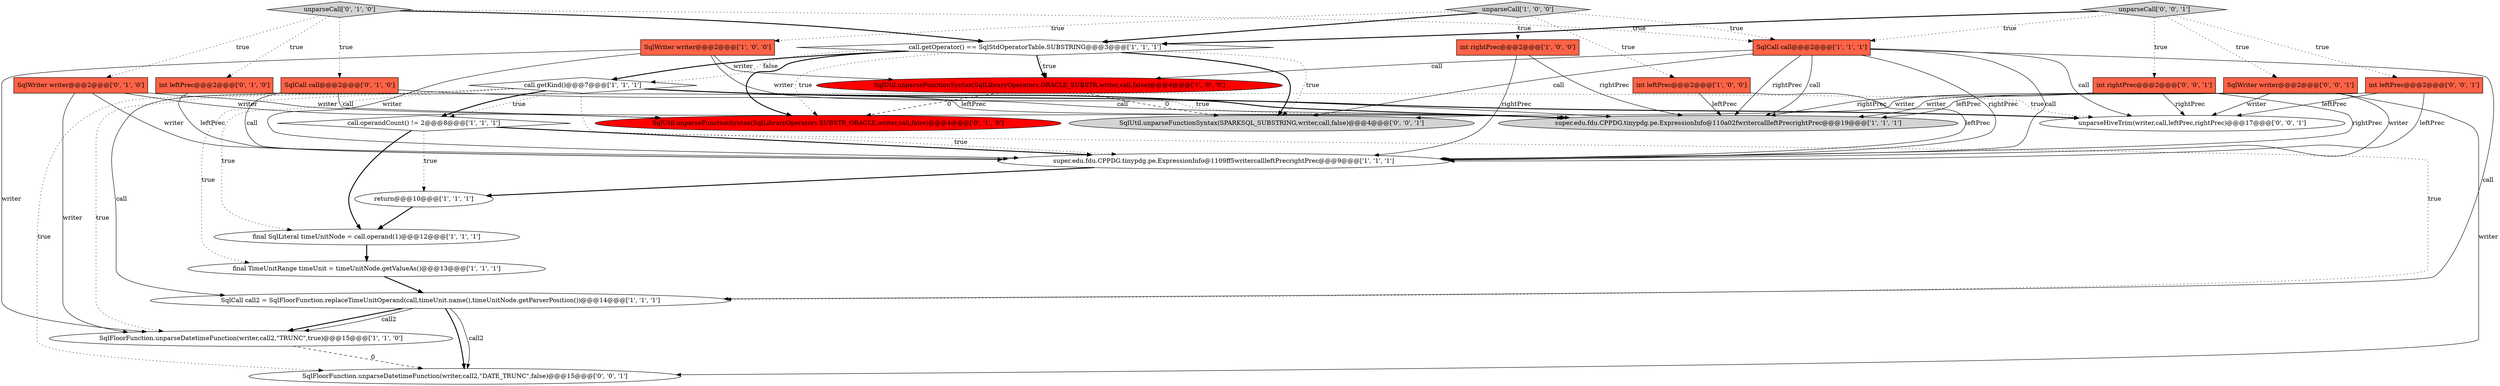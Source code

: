 digraph {
6 [style = filled, label = "int rightPrec@@@2@@@['1', '0', '0']", fillcolor = tomato, shape = box image = "AAA0AAABBB1BBB"];
26 [style = filled, label = "SqlUtil.unparseFunctionSyntax(SPARKSQL_SUBSTRING,writer,call,false)@@@4@@@['0', '0', '1']", fillcolor = lightgray, shape = ellipse image = "AAA0AAABBB3BBB"];
4 [style = filled, label = "call.getOperator() == SqlStdOperatorTable.SUBSTRING@@@3@@@['1', '1', '1']", fillcolor = white, shape = diamond image = "AAA0AAABBB1BBB"];
9 [style = filled, label = "super.edu.fdu.CPPDG.tinypdg.pe.ExpressionInfo@1109ff5writercallleftPrecrightPrec@@@9@@@['1', '1', '1']", fillcolor = white, shape = ellipse image = "AAA0AAABBB1BBB"];
8 [style = filled, label = "SqlWriter writer@@@2@@@['1', '0', '0']", fillcolor = tomato, shape = box image = "AAA0AAABBB1BBB"];
24 [style = filled, label = "SqlFloorFunction.unparseDatetimeFunction(writer,call2,\"DATE_TRUNC\",false)@@@15@@@['0', '0', '1']", fillcolor = white, shape = ellipse image = "AAA0AAABBB3BBB"];
27 [style = filled, label = "int leftPrec@@@2@@@['0', '0', '1']", fillcolor = tomato, shape = box image = "AAA0AAABBB3BBB"];
19 [style = filled, label = "SqlUtil.unparseFunctionSyntax(SqlLibraryOperators.SUBSTR_ORACLE,writer,call,false)@@@4@@@['0', '1', '0']", fillcolor = red, shape = ellipse image = "AAA1AAABBB2BBB"];
25 [style = filled, label = "SqlWriter writer@@@2@@@['0', '0', '1']", fillcolor = tomato, shape = box image = "AAA0AAABBB3BBB"];
20 [style = filled, label = "unparseCall['0', '1', '0']", fillcolor = lightgray, shape = diamond image = "AAA0AAABBB2BBB"];
11 [style = filled, label = "call.getKind()@@@7@@@['1', '1', '1']", fillcolor = white, shape = diamond image = "AAA0AAABBB1BBB"];
0 [style = filled, label = "SqlCall call2 = SqlFloorFunction.replaceTimeUnitOperand(call,timeUnit.name(),timeUnitNode.getParserPosition())@@@14@@@['1', '1', '1']", fillcolor = white, shape = ellipse image = "AAA0AAABBB1BBB"];
13 [style = filled, label = "SqlFloorFunction.unparseDatetimeFunction(writer,call2,\"TRUNC\",true)@@@15@@@['1', '1', '0']", fillcolor = white, shape = ellipse image = "AAA0AAABBB1BBB"];
12 [style = filled, label = "final TimeUnitRange timeUnit = timeUnitNode.getValueAs()@@@13@@@['1', '1', '1']", fillcolor = white, shape = ellipse image = "AAA0AAABBB1BBB"];
14 [style = filled, label = "SqlCall call@@@2@@@['1', '1', '1']", fillcolor = tomato, shape = box image = "AAA0AAABBB1BBB"];
1 [style = filled, label = "call.operandCount() != 2@@@8@@@['1', '1', '1']", fillcolor = white, shape = diamond image = "AAA0AAABBB1BBB"];
23 [style = filled, label = "unparseCall['0', '0', '1']", fillcolor = lightgray, shape = diamond image = "AAA0AAABBB3BBB"];
5 [style = filled, label = "return@@@10@@@['1', '1', '1']", fillcolor = white, shape = ellipse image = "AAA0AAABBB1BBB"];
10 [style = filled, label = "int leftPrec@@@2@@@['1', '0', '0']", fillcolor = tomato, shape = box image = "AAA0AAABBB1BBB"];
17 [style = filled, label = "int leftPrec@@@2@@@['0', '1', '0']", fillcolor = tomato, shape = box image = "AAA0AAABBB2BBB"];
21 [style = filled, label = "int rightPrec@@@2@@@['0', '0', '1']", fillcolor = tomato, shape = box image = "AAA0AAABBB3BBB"];
22 [style = filled, label = "unparseHiveTrim(writer,call,leftPrec,rightPrec)@@@17@@@['0', '0', '1']", fillcolor = white, shape = ellipse image = "AAA0AAABBB3BBB"];
18 [style = filled, label = "SqlCall call@@@2@@@['0', '1', '0']", fillcolor = tomato, shape = box image = "AAA0AAABBB2BBB"];
2 [style = filled, label = "SqlUtil.unparseFunctionSyntax(SqlLibraryOperators.ORACLE_SUBSTR,writer,call,false)@@@4@@@['1', '0', '0']", fillcolor = red, shape = ellipse image = "AAA1AAABBB1BBB"];
7 [style = filled, label = "super.edu.fdu.CPPDG.tinypdg.pe.ExpressionInfo@110a02fwritercallleftPrecrightPrec@@@19@@@['1', '1', '1']", fillcolor = lightgray, shape = ellipse image = "AAA0AAABBB1BBB"];
15 [style = filled, label = "final SqlLiteral timeUnitNode = call.operand(1)@@@12@@@['1', '1', '1']", fillcolor = white, shape = ellipse image = "AAA0AAABBB1BBB"];
16 [style = filled, label = "SqlWriter writer@@@2@@@['0', '1', '0']", fillcolor = tomato, shape = box image = "AAA0AAABBB2BBB"];
3 [style = filled, label = "unparseCall['1', '0', '0']", fillcolor = lightgray, shape = diamond image = "AAA0AAABBB1BBB"];
18->9 [style = solid, label="call"];
25->22 [style = solid, label="writer"];
2->19 [style = dashed, label="0"];
0->13 [style = bold, label=""];
18->0 [style = solid, label="call"];
11->1 [style = dotted, label="true"];
11->12 [style = dotted, label="true"];
5->15 [style = bold, label=""];
3->6 [style = dotted, label="true"];
3->4 [style = bold, label=""];
21->22 [style = solid, label="rightPrec"];
13->24 [style = dashed, label="0"];
18->7 [style = solid, label="call"];
11->0 [style = dotted, label="true"];
0->24 [style = bold, label=""];
25->9 [style = solid, label="writer"];
20->18 [style = dotted, label="true"];
9->5 [style = bold, label=""];
2->26 [style = dashed, label="0"];
11->15 [style = dotted, label="true"];
11->7 [style = dotted, label="true"];
17->9 [style = solid, label="leftPrec"];
25->7 [style = solid, label="writer"];
4->19 [style = bold, label=""];
23->21 [style = dotted, label="true"];
27->7 [style = solid, label="leftPrec"];
11->13 [style = dotted, label="true"];
4->2 [style = bold, label=""];
10->9 [style = solid, label="leftPrec"];
23->14 [style = dotted, label="true"];
16->7 [style = solid, label="writer"];
23->27 [style = dotted, label="true"];
17->7 [style = solid, label="leftPrec"];
15->12 [style = bold, label=""];
14->9 [style = solid, label="call"];
14->26 [style = solid, label="call"];
21->7 [style = solid, label="rightPrec"];
4->2 [style = dotted, label="true"];
11->24 [style = dotted, label="true"];
4->26 [style = dotted, label="true"];
21->9 [style = solid, label="rightPrec"];
27->9 [style = solid, label="leftPrec"];
20->17 [style = dotted, label="true"];
14->9 [style = solid, label="rightPrec"];
3->10 [style = dotted, label="true"];
20->14 [style = dotted, label="true"];
14->7 [style = solid, label="rightPrec"];
25->26 [style = solid, label="writer"];
14->2 [style = solid, label="call"];
1->9 [style = bold, label=""];
3->14 [style = dotted, label="true"];
6->7 [style = solid, label="rightPrec"];
1->9 [style = dotted, label="true"];
0->24 [style = solid, label="call2"];
6->9 [style = solid, label="rightPrec"];
8->9 [style = solid, label="writer"];
11->22 [style = bold, label=""];
23->25 [style = dotted, label="true"];
4->19 [style = dotted, label="true"];
14->7 [style = solid, label="call"];
8->13 [style = solid, label="writer"];
14->0 [style = solid, label="call"];
16->19 [style = solid, label="writer"];
8->7 [style = solid, label="writer"];
16->13 [style = solid, label="writer"];
14->22 [style = solid, label="call"];
8->2 [style = solid, label="writer"];
11->1 [style = bold, label=""];
1->15 [style = bold, label=""];
23->4 [style = bold, label=""];
4->26 [style = bold, label=""];
10->7 [style = solid, label="leftPrec"];
16->9 [style = solid, label="writer"];
12->0 [style = bold, label=""];
11->22 [style = dotted, label="true"];
4->11 [style = dotted, label="false"];
20->4 [style = bold, label=""];
18->19 [style = solid, label="call"];
25->24 [style = solid, label="writer"];
27->22 [style = solid, label="leftPrec"];
0->13 [style = solid, label="call2"];
4->11 [style = bold, label=""];
3->8 [style = dotted, label="true"];
1->5 [style = dotted, label="true"];
11->7 [style = bold, label=""];
20->16 [style = dotted, label="true"];
}
